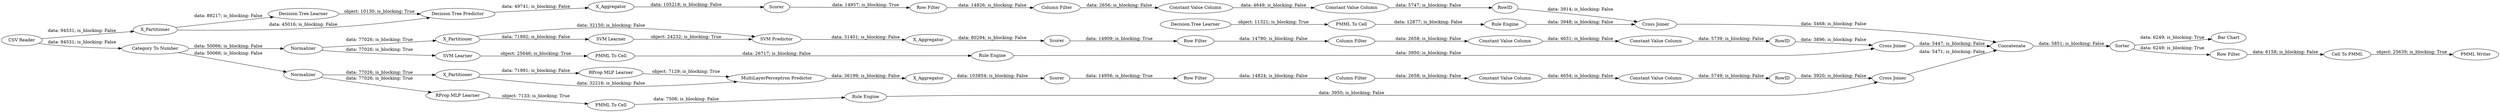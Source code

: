 digraph {
	"-5080069281811247776_31" [label="RProp MLP Learner"]
	"-4506398057846959152_9" [label="Row Filter"]
	"-3983550938466076175_292" [label="Constant Value Column"]
	"-1106662012065031120_32" [label="SVM Predictor"]
	"-1776265461745473110_22" [label="PMML To Cell"]
	"-4506398057846959152_294" [label="Column Filter"]
	"-1075155896271420130_293" [label=RowID]
	"-1106662012065031120_41" [label=Scorer]
	"-1075155896271420130_294" [label="Column Filter"]
	"-1075155896271420130_290" [label="Constant Value Column"]
	"-6544655638019330051_33" [label="SVM Learner"]
	"-1075155896271420130_292" [label="Constant Value Column"]
	"4023425672437378543_39" [label=Scorer]
	"8611660217750287688_60" [label=Concatenate]
	"4023425672437378543_38" [label="Cross Joiner"]
	"-4591854017304956481_33" [label="Decision Tree Learner"]
	"-3983550938466076175_293" [label=RowID]
	"8611660217750287688_54" [label="Cell To PMML"]
	"-1106662012065031120_39" [label="Cross Joiner"]
	"-5080069281811247776_39" [label=Normalizer]
	"-4506398057846959152_290" [label="Constant Value Column"]
	"-1075155896271420130_9" [label="Row Filter"]
	"8611660217750287688_59" [label="Bar Chart"]
	"-5080069281811247776_2" [label=X_Partitioner]
	"4023425672437378543_32" [label="Decision Tree Predictor"]
	"-1106662012065031120_2" [label=X_Partitioner]
	"-6544655638019330051_35" [label="Rule Engine"]
	"-3983550938466076175_290" [label="Constant Value Column"]
	"-4506398057846959152_293" [label=RowID]
	"-3983550938466076175_294" [label="Column Filter"]
	"8611660217750287688_53" [label="Row Filter"]
	"4023425672437378543_31" [label="Decision Tree Learner"]
	"8611660217750287688_62" [label="CSV Reader"]
	"-4591854017304956481_28" [label="PMML To Cell"]
	"-1106662012065031120_7" [label=X_Aggregator]
	"4023425672437378543_7" [label=X_Aggregator]
	"-5080069281811247776_32" [label="MultiLayerPerceptron Predictor"]
	"-1106662012065031120_40" [label=Normalizer]
	"8611660217750287688_52" [label=Sorter]
	"-1106662012065031120_31" [label="SVM Learner"]
	"-3983550938466076175_9" [label="Row Filter"]
	"4023425672437378543_2" [label=X_Partitioner]
	"-5080069281811247776_40" [label=Scorer]
	"-5080069281811247776_38" [label="Cross Joiner"]
	"-4591854017304956481_34" [label="Rule Engine"]
	"8611660217750287688_58" [label="Category To Number"]
	"8611660217750287688_61" [label="PMML Writer"]
	"-5080069281811247776_7" [label=X_Aggregator]
	"-1776265461745473110_35" [label="RProp MLP Learner"]
	"-6544655638019330051_34" [label="PMML To Cell"]
	"-1776265461745473110_34" [label="Rule Engine"]
	"-4506398057846959152_292" [label="Constant Value Column"]
	"-1776265461745473110_34" -> "-5080069281811247776_38" [label="data: 3950; is_blocking: False"]
	"-4506398057846959152_290" -> "-4506398057846959152_292" [label="data: 4649; is_blocking: False"]
	"-5080069281811247776_38" -> "8611660217750287688_60" [label="data: 5471; is_blocking: False"]
	"-3983550938466076175_290" -> "-3983550938466076175_292" [label="data: 4654; is_blocking: False"]
	"4023425672437378543_39" -> "-4506398057846959152_9" [label="data: 14957; is_blocking: True"]
	"-5080069281811247776_39" -> "-1776265461745473110_35" [label="data: 77026; is_blocking: True"]
	"-1106662012065031120_39" -> "8611660217750287688_60" [label="data: 5447; is_blocking: False"]
	"-4591854017304956481_33" -> "-4591854017304956481_28" [label="object: 11321; is_blocking: True"]
	"-6544655638019330051_34" -> "-6544655638019330051_35" [label="data: 26717; is_blocking: False"]
	"8611660217750287688_60" -> "8611660217750287688_52" [label="data: 5851; is_blocking: False"]
	"-1106662012065031120_40" -> "-1106662012065031120_2" [label="data: 77026; is_blocking: True"]
	"-1776265461745473110_22" -> "-1776265461745473110_34" [label="data: 7506; is_blocking: False"]
	"4023425672437378543_7" -> "4023425672437378543_39" [label="data: 105218; is_blocking: False"]
	"-1075155896271420130_290" -> "-1075155896271420130_292" [label="data: 4631; is_blocking: False"]
	"4023425672437378543_32" -> "4023425672437378543_7" [label="data: 49741; is_blocking: False"]
	"-4506398057846959152_292" -> "-4506398057846959152_293" [label="data: 5747; is_blocking: False"]
	"-1106662012065031120_2" -> "-1106662012065031120_32" [label="data: 32150; is_blocking: False"]
	"4023425672437378543_2" -> "4023425672437378543_32" [label="data: 45016; is_blocking: False"]
	"-5080069281811247776_32" -> "-5080069281811247776_7" [label="data: 36199; is_blocking: False"]
	"8611660217750287688_53" -> "8611660217750287688_54" [label="data: 6158; is_blocking: False"]
	"4023425672437378543_31" -> "4023425672437378543_32" [label="object: 10130; is_blocking: True"]
	"-1075155896271420130_292" -> "-1075155896271420130_293" [label="data: 5739; is_blocking: False"]
	"8611660217750287688_62" -> "8611660217750287688_58" [label="data: 94531; is_blocking: False"]
	"-3983550938466076175_9" -> "-3983550938466076175_294" [label="data: 14824; is_blocking: False"]
	"-6544655638019330051_35" -> "-1106662012065031120_39" [label="data: 3950; is_blocking: False"]
	"-5080069281811247776_2" -> "-5080069281811247776_31" [label="data: 71991; is_blocking: False"]
	"-1106662012065031120_40" -> "-6544655638019330051_33" [label="data: 77026; is_blocking: True"]
	"-4506398057846959152_9" -> "-4506398057846959152_294" [label="data: 14826; is_blocking: False"]
	"8611660217750287688_52" -> "8611660217750287688_59" [label="data: 6249; is_blocking: True"]
	"-5080069281811247776_7" -> "-5080069281811247776_40" [label="data: 103854; is_blocking: False"]
	"-6544655638019330051_33" -> "-6544655638019330051_34" [label="object: 25646; is_blocking: True"]
	"-1106662012065031120_2" -> "-1106662012065031120_31" [label="data: 71892; is_blocking: False"]
	"8611660217750287688_62" -> "4023425672437378543_2" [label="data: 94531; is_blocking: False"]
	"8611660217750287688_58" -> "-1106662012065031120_40" [label="data: 50066; is_blocking: False"]
	"-5080069281811247776_40" -> "-3983550938466076175_9" [label="data: 14956; is_blocking: True"]
	"-1075155896271420130_9" -> "-1075155896271420130_294" [label="data: 14780; is_blocking: False"]
	"-1106662012065031120_31" -> "-1106662012065031120_32" [label="object: 24232; is_blocking: True"]
	"-1106662012065031120_32" -> "-1106662012065031120_7" [label="data: 31401; is_blocking: False"]
	"-4506398057846959152_293" -> "4023425672437378543_38" [label="data: 3914; is_blocking: False"]
	"-1106662012065031120_41" -> "-1075155896271420130_9" [label="data: 14909; is_blocking: True"]
	"-4506398057846959152_294" -> "-4506398057846959152_290" [label="data: 2656; is_blocking: False"]
	"-3983550938466076175_293" -> "-5080069281811247776_38" [label="data: 3920; is_blocking: False"]
	"-5080069281811247776_2" -> "-5080069281811247776_32" [label="data: 32216; is_blocking: False"]
	"-1075155896271420130_294" -> "-1075155896271420130_290" [label="data: 2658; is_blocking: False"]
	"-4591854017304956481_28" -> "-4591854017304956481_34" [label="data: 12877; is_blocking: False"]
	"-1106662012065031120_7" -> "-1106662012065031120_41" [label="data: 80294; is_blocking: False"]
	"4023425672437378543_38" -> "8611660217750287688_60" [label="data: 5468; is_blocking: False"]
	"8611660217750287688_58" -> "-5080069281811247776_39" [label="data: 50066; is_blocking: False"]
	"-3983550938466076175_294" -> "-3983550938466076175_290" [label="data: 2658; is_blocking: False"]
	"-1075155896271420130_293" -> "-1106662012065031120_39" [label="data: 3896; is_blocking: False"]
	"-5080069281811247776_31" -> "-5080069281811247776_32" [label="object: 7129; is_blocking: True"]
	"-4591854017304956481_34" -> "4023425672437378543_38" [label="data: 3948; is_blocking: False"]
	"-1776265461745473110_35" -> "-1776265461745473110_22" [label="object: 7133; is_blocking: True"]
	"-3983550938466076175_292" -> "-3983550938466076175_293" [label="data: 5749; is_blocking: False"]
	"8611660217750287688_52" -> "8611660217750287688_53" [label="data: 6249; is_blocking: True"]
	"8611660217750287688_54" -> "8611660217750287688_61" [label="object: 25639; is_blocking: True"]
	"4023425672437378543_2" -> "4023425672437378543_31" [label="data: 89217; is_blocking: False"]
	"-5080069281811247776_39" -> "-5080069281811247776_2" [label="data: 77026; is_blocking: True"]
	rankdir=LR
}
